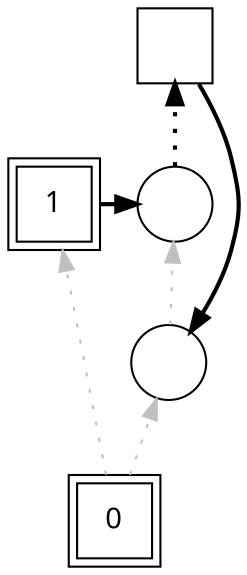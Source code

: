 digraph G {
rankdir = BT;
Node [ fontname="Arial Unicode Multicast"];
Player		[ label="1" shape=square peripheries=2];
Ground		[ label="0" shape=square peripheries=2];
Sausage0		[ label="" shape=circle];
Sausage1		[ label="" shape=circle];
Island		[ label="" shape=square];
{rank=same; Player,Sausage0};
	"Ground" -> "Player" [style=dotted color="gray"];
	"Player" -> "Sausage0" [constraint=false  penwidth=2];
	"Sausage1" -> "Sausage0" [style=dotted color="gray"];
	"Sausage0" -> "Island" [style=dotted  penwidth=2];
	"Ground" -> "Sausage1" [style=dotted color="gray"];
	"Island" -> "Sausage1" [constraint=false  penwidth=2];
}